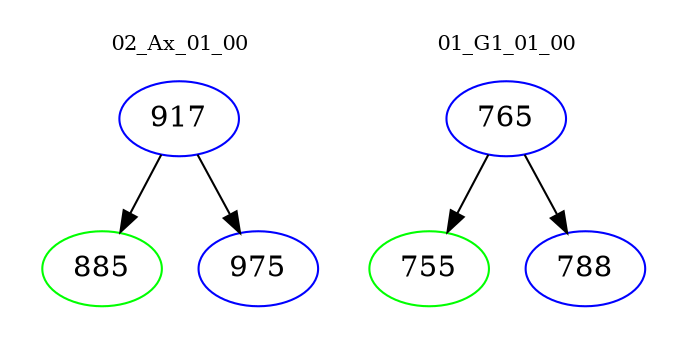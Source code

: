 digraph{
subgraph cluster_0 {
color = white
label = "02_Ax_01_00";
fontsize=10;
T0_917 [label="917", color="blue"]
T0_917 -> T0_885 [color="black"]
T0_885 [label="885", color="green"]
T0_917 -> T0_975 [color="black"]
T0_975 [label="975", color="blue"]
}
subgraph cluster_1 {
color = white
label = "01_G1_01_00";
fontsize=10;
T1_765 [label="765", color="blue"]
T1_765 -> T1_755 [color="black"]
T1_755 [label="755", color="green"]
T1_765 -> T1_788 [color="black"]
T1_788 [label="788", color="blue"]
}
}
